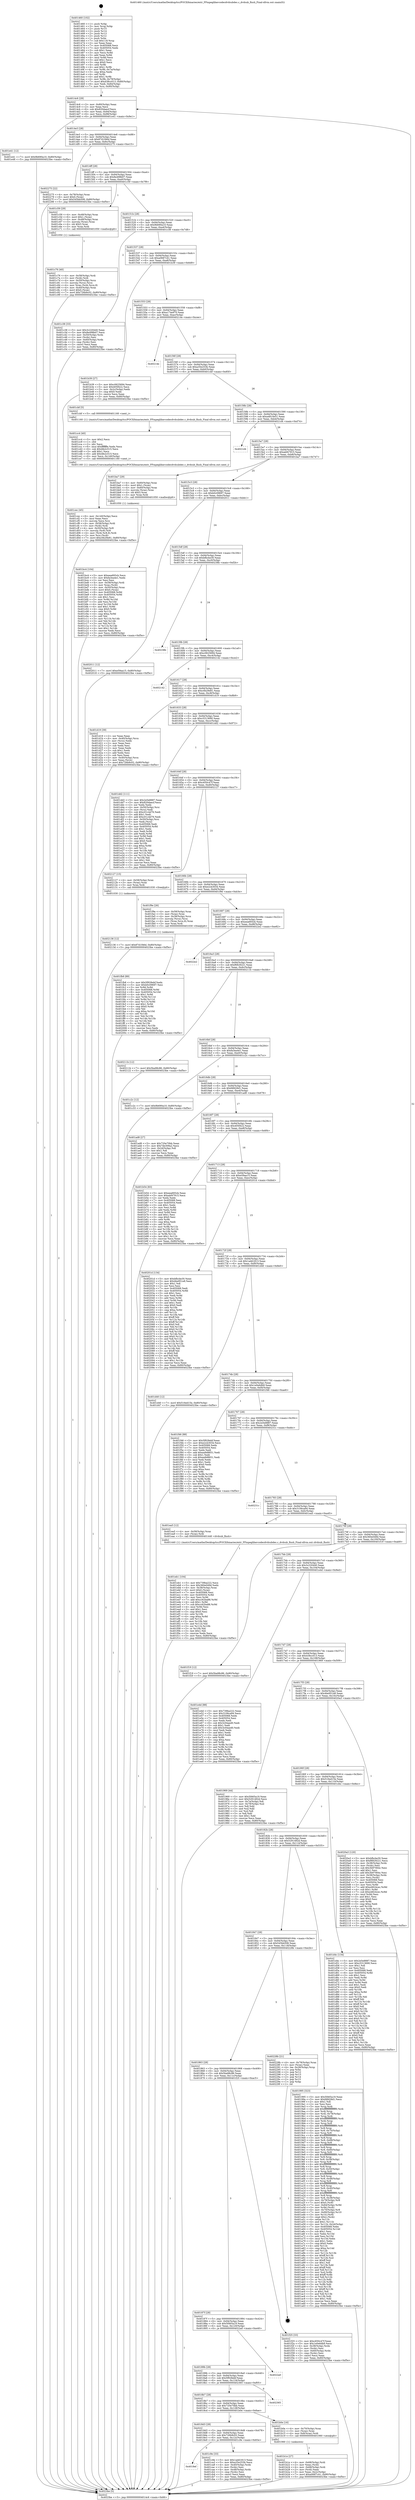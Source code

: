 digraph "0x401460" {
  label = "0x401460 (/mnt/c/Users/mathe/Desktop/tcc/POCII/binaries/extr_FFmpeglibavcodecdvdsubdec.c_dvdsub_flush_Final-ollvm.out::main(0))"
  labelloc = "t"
  node[shape=record]

  Entry [label="",width=0.3,height=0.3,shape=circle,fillcolor=black,style=filled]
  "0x4014c6" [label="{
     0x4014c6 [29]\l
     | [instrs]\l
     &nbsp;&nbsp;0x4014c6 \<+3\>: mov -0x80(%rbp),%eax\l
     &nbsp;&nbsp;0x4014c9 \<+2\>: mov %eax,%ecx\l
     &nbsp;&nbsp;0x4014cb \<+6\>: sub $0x820daecf,%ecx\l
     &nbsp;&nbsp;0x4014d1 \<+6\>: mov %eax,-0x94(%rbp)\l
     &nbsp;&nbsp;0x4014d7 \<+6\>: mov %ecx,-0x98(%rbp)\l
     &nbsp;&nbsp;0x4014dd \<+6\>: je 0000000000401e41 \<main+0x9e1\>\l
  }"]
  "0x401e41" [label="{
     0x401e41 [12]\l
     | [instrs]\l
     &nbsp;&nbsp;0x401e41 \<+7\>: movl $0x9b690a10,-0x80(%rbp)\l
     &nbsp;&nbsp;0x401e48 \<+5\>: jmp 00000000004023be \<main+0xf5e\>\l
  }"]
  "0x4014e3" [label="{
     0x4014e3 [28]\l
     | [instrs]\l
     &nbsp;&nbsp;0x4014e3 \<+5\>: jmp 00000000004014e8 \<main+0x88\>\l
     &nbsp;&nbsp;0x4014e8 \<+6\>: mov -0x94(%rbp),%eax\l
     &nbsp;&nbsp;0x4014ee \<+5\>: sub $0x87d1f46d,%eax\l
     &nbsp;&nbsp;0x4014f3 \<+6\>: mov %eax,-0x9c(%rbp)\l
     &nbsp;&nbsp;0x4014f9 \<+6\>: je 0000000000402275 \<main+0xe15\>\l
  }"]
  Exit [label="",width=0.3,height=0.3,shape=circle,fillcolor=black,style=filled,peripheries=2]
  "0x402275" [label="{
     0x402275 [22]\l
     | [instrs]\l
     &nbsp;&nbsp;0x402275 \<+4\>: mov -0x78(%rbp),%rax\l
     &nbsp;&nbsp;0x402279 \<+6\>: movl $0x0,(%rax)\l
     &nbsp;&nbsp;0x40227f \<+7\>: movl $0x545bb508,-0x80(%rbp)\l
     &nbsp;&nbsp;0x402286 \<+5\>: jmp 00000000004023be \<main+0xf5e\>\l
  }"]
  "0x4014ff" [label="{
     0x4014ff [28]\l
     | [instrs]\l
     &nbsp;&nbsp;0x4014ff \<+5\>: jmp 0000000000401504 \<main+0xa4\>\l
     &nbsp;&nbsp;0x401504 \<+6\>: mov -0x94(%rbp),%eax\l
     &nbsp;&nbsp;0x40150a \<+5\>: sub $0x8e498b07,%eax\l
     &nbsp;&nbsp;0x40150f \<+6\>: mov %eax,-0xa0(%rbp)\l
     &nbsp;&nbsp;0x401515 \<+6\>: je 0000000000401c59 \<main+0x7f9\>\l
  }"]
  "0x402136" [label="{
     0x402136 [12]\l
     | [instrs]\l
     &nbsp;&nbsp;0x402136 \<+7\>: movl $0x87d1f46d,-0x80(%rbp)\l
     &nbsp;&nbsp;0x40213d \<+5\>: jmp 00000000004023be \<main+0xf5e\>\l
  }"]
  "0x401c59" [label="{
     0x401c59 [29]\l
     | [instrs]\l
     &nbsp;&nbsp;0x401c59 \<+4\>: mov -0x48(%rbp),%rax\l
     &nbsp;&nbsp;0x401c5d \<+6\>: movl $0x1,(%rax)\l
     &nbsp;&nbsp;0x401c63 \<+4\>: mov -0x48(%rbp),%rax\l
     &nbsp;&nbsp;0x401c67 \<+3\>: movslq (%rax),%rax\l
     &nbsp;&nbsp;0x401c6a \<+4\>: shl $0x3,%rax\l
     &nbsp;&nbsp;0x401c6e \<+3\>: mov %rax,%rdi\l
     &nbsp;&nbsp;0x401c71 \<+5\>: call 0000000000401050 \<malloc@plt\>\l
     | [calls]\l
     &nbsp;&nbsp;0x401050 \{1\} (unknown)\l
  }"]
  "0x40151b" [label="{
     0x40151b [28]\l
     | [instrs]\l
     &nbsp;&nbsp;0x40151b \<+5\>: jmp 0000000000401520 \<main+0xc0\>\l
     &nbsp;&nbsp;0x401520 \<+6\>: mov -0x94(%rbp),%eax\l
     &nbsp;&nbsp;0x401526 \<+5\>: sub $0x9b690a10,%eax\l
     &nbsp;&nbsp;0x40152b \<+6\>: mov %eax,-0xa4(%rbp)\l
     &nbsp;&nbsp;0x401531 \<+6\>: je 0000000000401c38 \<main+0x7d8\>\l
  }"]
  "0x401fb8" [label="{
     0x401fb8 [89]\l
     | [instrs]\l
     &nbsp;&nbsp;0x401fb8 \<+5\>: mov $0x5f928ebf,%edx\l
     &nbsp;&nbsp;0x401fbd \<+5\>: mov $0xb0c09697,%esi\l
     &nbsp;&nbsp;0x401fc2 \<+3\>: xor %r8d,%r8d\l
     &nbsp;&nbsp;0x401fc5 \<+8\>: mov 0x405068,%r9d\l
     &nbsp;&nbsp;0x401fcd \<+8\>: mov 0x405054,%r10d\l
     &nbsp;&nbsp;0x401fd5 \<+4\>: sub $0x1,%r8d\l
     &nbsp;&nbsp;0x401fd9 \<+3\>: mov %r9d,%r11d\l
     &nbsp;&nbsp;0x401fdc \<+3\>: add %r8d,%r11d\l
     &nbsp;&nbsp;0x401fdf \<+4\>: imul %r11d,%r9d\l
     &nbsp;&nbsp;0x401fe3 \<+4\>: and $0x1,%r9d\l
     &nbsp;&nbsp;0x401fe7 \<+4\>: cmp $0x0,%r9d\l
     &nbsp;&nbsp;0x401feb \<+3\>: sete %bl\l
     &nbsp;&nbsp;0x401fee \<+4\>: cmp $0xa,%r10d\l
     &nbsp;&nbsp;0x401ff2 \<+4\>: setl %r14b\l
     &nbsp;&nbsp;0x401ff6 \<+3\>: mov %bl,%r15b\l
     &nbsp;&nbsp;0x401ff9 \<+3\>: and %r14b,%r15b\l
     &nbsp;&nbsp;0x401ffc \<+3\>: xor %r14b,%bl\l
     &nbsp;&nbsp;0x401fff \<+3\>: or %bl,%r15b\l
     &nbsp;&nbsp;0x402002 \<+4\>: test $0x1,%r15b\l
     &nbsp;&nbsp;0x402006 \<+3\>: cmovne %esi,%edx\l
     &nbsp;&nbsp;0x402009 \<+3\>: mov %edx,-0x80(%rbp)\l
     &nbsp;&nbsp;0x40200c \<+5\>: jmp 00000000004023be \<main+0xf5e\>\l
  }"]
  "0x401c38" [label="{
     0x401c38 [33]\l
     | [instrs]\l
     &nbsp;&nbsp;0x401c38 \<+5\>: mov $0x3c220440,%eax\l
     &nbsp;&nbsp;0x401c3d \<+5\>: mov $0x8e498b07,%ecx\l
     &nbsp;&nbsp;0x401c42 \<+4\>: mov -0x50(%rbp),%rdx\l
     &nbsp;&nbsp;0x401c46 \<+2\>: mov (%rdx),%esi\l
     &nbsp;&nbsp;0x401c48 \<+4\>: mov -0x60(%rbp),%rdx\l
     &nbsp;&nbsp;0x401c4c \<+2\>: cmp (%rdx),%esi\l
     &nbsp;&nbsp;0x401c4e \<+3\>: cmovl %ecx,%eax\l
     &nbsp;&nbsp;0x401c51 \<+3\>: mov %eax,-0x80(%rbp)\l
     &nbsp;&nbsp;0x401c54 \<+5\>: jmp 00000000004023be \<main+0xf5e\>\l
  }"]
  "0x401537" [label="{
     0x401537 [28]\l
     | [instrs]\l
     &nbsp;&nbsp;0x401537 \<+5\>: jmp 000000000040153c \<main+0xdc\>\l
     &nbsp;&nbsp;0x40153c \<+6\>: mov -0x94(%rbp),%eax\l
     &nbsp;&nbsp;0x401542 \<+5\>: sub $0xa0687c41,%eax\l
     &nbsp;&nbsp;0x401547 \<+6\>: mov %eax,-0xa8(%rbp)\l
     &nbsp;&nbsp;0x40154d \<+6\>: je 0000000000401b39 \<main+0x6d9\>\l
  }"]
  "0x401eb1" [label="{
     0x401eb1 [104]\l
     | [instrs]\l
     &nbsp;&nbsp;0x401eb1 \<+5\>: mov $0x739ba222,%ecx\l
     &nbsp;&nbsp;0x401eb6 \<+5\>: mov $0x360e049d,%edx\l
     &nbsp;&nbsp;0x401ebb \<+4\>: mov -0x38(%rbp),%rax\l
     &nbsp;&nbsp;0x401ebf \<+6\>: movl $0x0,(%rax)\l
     &nbsp;&nbsp;0x401ec5 \<+7\>: mov 0x405068,%esi\l
     &nbsp;&nbsp;0x401ecc \<+8\>: mov 0x405054,%r8d\l
     &nbsp;&nbsp;0x401ed4 \<+3\>: mov %esi,%r9d\l
     &nbsp;&nbsp;0x401ed7 \<+7\>: add $0xcc62ba88,%r9d\l
     &nbsp;&nbsp;0x401ede \<+4\>: sub $0x1,%r9d\l
     &nbsp;&nbsp;0x401ee2 \<+7\>: sub $0xcc62ba88,%r9d\l
     &nbsp;&nbsp;0x401ee9 \<+4\>: imul %r9d,%esi\l
     &nbsp;&nbsp;0x401eed \<+3\>: and $0x1,%esi\l
     &nbsp;&nbsp;0x401ef0 \<+3\>: cmp $0x0,%esi\l
     &nbsp;&nbsp;0x401ef3 \<+4\>: sete %r10b\l
     &nbsp;&nbsp;0x401ef7 \<+4\>: cmp $0xa,%r8d\l
     &nbsp;&nbsp;0x401efb \<+4\>: setl %r11b\l
     &nbsp;&nbsp;0x401eff \<+3\>: mov %r10b,%bl\l
     &nbsp;&nbsp;0x401f02 \<+3\>: and %r11b,%bl\l
     &nbsp;&nbsp;0x401f05 \<+3\>: xor %r11b,%r10b\l
     &nbsp;&nbsp;0x401f08 \<+3\>: or %r10b,%bl\l
     &nbsp;&nbsp;0x401f0b \<+3\>: test $0x1,%bl\l
     &nbsp;&nbsp;0x401f0e \<+3\>: cmovne %edx,%ecx\l
     &nbsp;&nbsp;0x401f11 \<+3\>: mov %ecx,-0x80(%rbp)\l
     &nbsp;&nbsp;0x401f14 \<+5\>: jmp 00000000004023be \<main+0xf5e\>\l
  }"]
  "0x401b39" [label="{
     0x401b39 [27]\l
     | [instrs]\l
     &nbsp;&nbsp;0x401b39 \<+5\>: mov $0xc0625694,%eax\l
     &nbsp;&nbsp;0x401b3e \<+5\>: mov $0x405f422,%ecx\l
     &nbsp;&nbsp;0x401b43 \<+3\>: mov -0x2c(%rbp),%edx\l
     &nbsp;&nbsp;0x401b46 \<+3\>: cmp $0x0,%edx\l
     &nbsp;&nbsp;0x401b49 \<+3\>: cmove %ecx,%eax\l
     &nbsp;&nbsp;0x401b4c \<+3\>: mov %eax,-0x80(%rbp)\l
     &nbsp;&nbsp;0x401b4f \<+5\>: jmp 00000000004023be \<main+0xf5e\>\l
  }"]
  "0x401553" [label="{
     0x401553 [28]\l
     | [instrs]\l
     &nbsp;&nbsp;0x401553 \<+5\>: jmp 0000000000401558 \<main+0xf8\>\l
     &nbsp;&nbsp;0x401558 \<+6\>: mov -0x94(%rbp),%eax\l
     &nbsp;&nbsp;0x40155e \<+5\>: sub $0xa174e970,%eax\l
     &nbsp;&nbsp;0x401563 \<+6\>: mov %eax,-0xac(%rbp)\l
     &nbsp;&nbsp;0x401569 \<+6\>: je 000000000040214e \<main+0xcee\>\l
  }"]
  "0x401cec" [label="{
     0x401cec [45]\l
     | [instrs]\l
     &nbsp;&nbsp;0x401cec \<+6\>: mov -0x140(%rbp),%ecx\l
     &nbsp;&nbsp;0x401cf2 \<+3\>: imul %eax,%ecx\l
     &nbsp;&nbsp;0x401cf5 \<+3\>: movslq %ecx,%rsi\l
     &nbsp;&nbsp;0x401cf8 \<+4\>: mov -0x58(%rbp),%rdi\l
     &nbsp;&nbsp;0x401cfc \<+3\>: mov (%rdi),%rdi\l
     &nbsp;&nbsp;0x401cff \<+4\>: mov -0x50(%rbp),%r8\l
     &nbsp;&nbsp;0x401d03 \<+3\>: movslq (%r8),%r8\l
     &nbsp;&nbsp;0x401d06 \<+4\>: mov (%rdi,%r8,8),%rdi\l
     &nbsp;&nbsp;0x401d0a \<+3\>: mov %rsi,(%rdi)\l
     &nbsp;&nbsp;0x401d0d \<+7\>: movl $0xc0b29e81,-0x80(%rbp)\l
     &nbsp;&nbsp;0x401d14 \<+5\>: jmp 00000000004023be \<main+0xf5e\>\l
  }"]
  "0x40214e" [label="{
     0x40214e\l
  }", style=dashed]
  "0x40156f" [label="{
     0x40156f [28]\l
     | [instrs]\l
     &nbsp;&nbsp;0x40156f \<+5\>: jmp 0000000000401574 \<main+0x114\>\l
     &nbsp;&nbsp;0x401574 \<+6\>: mov -0x94(%rbp),%eax\l
     &nbsp;&nbsp;0x40157a \<+5\>: sub $0xa35e253b,%eax\l
     &nbsp;&nbsp;0x40157f \<+6\>: mov %eax,-0xb0(%rbp)\l
     &nbsp;&nbsp;0x401585 \<+6\>: je 0000000000401cbf \<main+0x85f\>\l
  }"]
  "0x401cc4" [label="{
     0x401cc4 [40]\l
     | [instrs]\l
     &nbsp;&nbsp;0x401cc4 \<+5\>: mov $0x2,%ecx\l
     &nbsp;&nbsp;0x401cc9 \<+1\>: cltd\l
     &nbsp;&nbsp;0x401cca \<+2\>: idiv %ecx\l
     &nbsp;&nbsp;0x401ccc \<+6\>: imul $0xfffffffe,%edx,%ecx\l
     &nbsp;&nbsp;0x401cd2 \<+6\>: sub $0x4fe2c515,%ecx\l
     &nbsp;&nbsp;0x401cd8 \<+3\>: add $0x1,%ecx\l
     &nbsp;&nbsp;0x401cdb \<+6\>: add $0x4fe2c515,%ecx\l
     &nbsp;&nbsp;0x401ce1 \<+6\>: mov %ecx,-0x140(%rbp)\l
     &nbsp;&nbsp;0x401ce7 \<+5\>: call 0000000000401160 \<next_i\>\l
     | [calls]\l
     &nbsp;&nbsp;0x401160 \{1\} (/mnt/c/Users/mathe/Desktop/tcc/POCII/binaries/extr_FFmpeglibavcodecdvdsubdec.c_dvdsub_flush_Final-ollvm.out::next_i)\l
  }"]
  "0x401cbf" [label="{
     0x401cbf [5]\l
     | [instrs]\l
     &nbsp;&nbsp;0x401cbf \<+5\>: call 0000000000401160 \<next_i\>\l
     | [calls]\l
     &nbsp;&nbsp;0x401160 \{1\} (/mnt/c/Users/mathe/Desktop/tcc/POCII/binaries/extr_FFmpeglibavcodecdvdsubdec.c_dvdsub_flush_Final-ollvm.out::next_i)\l
  }"]
  "0x40158b" [label="{
     0x40158b [28]\l
     | [instrs]\l
     &nbsp;&nbsp;0x40158b \<+5\>: jmp 0000000000401590 \<main+0x130\>\l
     &nbsp;&nbsp;0x401590 \<+6\>: mov -0x94(%rbp),%eax\l
     &nbsp;&nbsp;0x401596 \<+5\>: sub $0xa4810e51,%eax\l
     &nbsp;&nbsp;0x40159b \<+6\>: mov %eax,-0xb4(%rbp)\l
     &nbsp;&nbsp;0x4015a1 \<+6\>: je 00000000004021d4 \<main+0xd74\>\l
  }"]
  "0x4018ef" [label="{
     0x4018ef\l
  }", style=dashed]
  "0x4021d4" [label="{
     0x4021d4\l
  }", style=dashed]
  "0x4015a7" [label="{
     0x4015a7 [28]\l
     | [instrs]\l
     &nbsp;&nbsp;0x4015a7 \<+5\>: jmp 00000000004015ac \<main+0x14c\>\l
     &nbsp;&nbsp;0x4015ac \<+6\>: mov -0x94(%rbp),%eax\l
     &nbsp;&nbsp;0x4015b2 \<+5\>: sub $0xabf47915,%eax\l
     &nbsp;&nbsp;0x4015b7 \<+6\>: mov %eax,-0xb8(%rbp)\l
     &nbsp;&nbsp;0x4015bd \<+6\>: je 0000000000401ba7 \<main+0x747\>\l
  }"]
  "0x401c9e" [label="{
     0x401c9e [33]\l
     | [instrs]\l
     &nbsp;&nbsp;0x401c9e \<+5\>: mov $0x1add1813,%eax\l
     &nbsp;&nbsp;0x401ca3 \<+5\>: mov $0xa35e253b,%ecx\l
     &nbsp;&nbsp;0x401ca8 \<+4\>: mov -0x40(%rbp),%rdx\l
     &nbsp;&nbsp;0x401cac \<+2\>: mov (%rdx),%esi\l
     &nbsp;&nbsp;0x401cae \<+4\>: mov -0x48(%rbp),%rdx\l
     &nbsp;&nbsp;0x401cb2 \<+2\>: cmp (%rdx),%esi\l
     &nbsp;&nbsp;0x401cb4 \<+3\>: cmovl %ecx,%eax\l
     &nbsp;&nbsp;0x401cb7 \<+3\>: mov %eax,-0x80(%rbp)\l
     &nbsp;&nbsp;0x401cba \<+5\>: jmp 00000000004023be \<main+0xf5e\>\l
  }"]
  "0x401ba7" [label="{
     0x401ba7 [29]\l
     | [instrs]\l
     &nbsp;&nbsp;0x401ba7 \<+4\>: mov -0x60(%rbp),%rax\l
     &nbsp;&nbsp;0x401bab \<+6\>: movl $0x1,(%rax)\l
     &nbsp;&nbsp;0x401bb1 \<+4\>: mov -0x60(%rbp),%rax\l
     &nbsp;&nbsp;0x401bb5 \<+3\>: movslq (%rax),%rax\l
     &nbsp;&nbsp;0x401bb8 \<+4\>: shl $0x3,%rax\l
     &nbsp;&nbsp;0x401bbc \<+3\>: mov %rax,%rdi\l
     &nbsp;&nbsp;0x401bbf \<+5\>: call 0000000000401050 \<malloc@plt\>\l
     | [calls]\l
     &nbsp;&nbsp;0x401050 \{1\} (unknown)\l
  }"]
  "0x4015c3" [label="{
     0x4015c3 [28]\l
     | [instrs]\l
     &nbsp;&nbsp;0x4015c3 \<+5\>: jmp 00000000004015c8 \<main+0x168\>\l
     &nbsp;&nbsp;0x4015c8 \<+6\>: mov -0x94(%rbp),%eax\l
     &nbsp;&nbsp;0x4015ce \<+5\>: sub $0xb0c09697,%eax\l
     &nbsp;&nbsp;0x4015d3 \<+6\>: mov %eax,-0xbc(%rbp)\l
     &nbsp;&nbsp;0x4015d9 \<+6\>: je 0000000000402011 \<main+0xbb1\>\l
  }"]
  "0x401c76" [label="{
     0x401c76 [40]\l
     | [instrs]\l
     &nbsp;&nbsp;0x401c76 \<+4\>: mov -0x58(%rbp),%rdi\l
     &nbsp;&nbsp;0x401c7a \<+3\>: mov (%rdi),%rdi\l
     &nbsp;&nbsp;0x401c7d \<+4\>: mov -0x50(%rbp),%rcx\l
     &nbsp;&nbsp;0x401c81 \<+3\>: movslq (%rcx),%rcx\l
     &nbsp;&nbsp;0x401c84 \<+4\>: mov %rax,(%rdi,%rcx,8)\l
     &nbsp;&nbsp;0x401c88 \<+4\>: mov -0x40(%rbp),%rax\l
     &nbsp;&nbsp;0x401c8c \<+6\>: movl $0x0,(%rax)\l
     &nbsp;&nbsp;0x401c92 \<+7\>: movl $0x726b9c02,-0x80(%rbp)\l
     &nbsp;&nbsp;0x401c99 \<+5\>: jmp 00000000004023be \<main+0xf5e\>\l
  }"]
  "0x402011" [label="{
     0x402011 [12]\l
     | [instrs]\l
     &nbsp;&nbsp;0x402011 \<+7\>: movl $0xe59aa15,-0x80(%rbp)\l
     &nbsp;&nbsp;0x402018 \<+5\>: jmp 00000000004023be \<main+0xf5e\>\l
  }"]
  "0x4015df" [label="{
     0x4015df [28]\l
     | [instrs]\l
     &nbsp;&nbsp;0x4015df \<+5\>: jmp 00000000004015e4 \<main+0x184\>\l
     &nbsp;&nbsp;0x4015e4 \<+6\>: mov -0x94(%rbp),%eax\l
     &nbsp;&nbsp;0x4015ea \<+5\>: sub $0xbfbcbe30,%eax\l
     &nbsp;&nbsp;0x4015ef \<+6\>: mov %eax,-0xc0(%rbp)\l
     &nbsp;&nbsp;0x4015f5 \<+6\>: je 000000000040238b \<main+0xf2b\>\l
  }"]
  "0x401bc4" [label="{
     0x401bc4 [104]\l
     | [instrs]\l
     &nbsp;&nbsp;0x401bc4 \<+5\>: mov $0xeea693cb,%ecx\l
     &nbsp;&nbsp;0x401bc9 \<+5\>: mov $0xfa3ea4e1,%edx\l
     &nbsp;&nbsp;0x401bce \<+2\>: xor %esi,%esi\l
     &nbsp;&nbsp;0x401bd0 \<+4\>: mov -0x58(%rbp),%rdi\l
     &nbsp;&nbsp;0x401bd4 \<+3\>: mov %rax,(%rdi)\l
     &nbsp;&nbsp;0x401bd7 \<+4\>: mov -0x50(%rbp),%rax\l
     &nbsp;&nbsp;0x401bdb \<+6\>: movl $0x0,(%rax)\l
     &nbsp;&nbsp;0x401be1 \<+8\>: mov 0x405068,%r8d\l
     &nbsp;&nbsp;0x401be9 \<+8\>: mov 0x405054,%r9d\l
     &nbsp;&nbsp;0x401bf1 \<+3\>: sub $0x1,%esi\l
     &nbsp;&nbsp;0x401bf4 \<+3\>: mov %r8d,%r10d\l
     &nbsp;&nbsp;0x401bf7 \<+3\>: add %esi,%r10d\l
     &nbsp;&nbsp;0x401bfa \<+4\>: imul %r10d,%r8d\l
     &nbsp;&nbsp;0x401bfe \<+4\>: and $0x1,%r8d\l
     &nbsp;&nbsp;0x401c02 \<+4\>: cmp $0x0,%r8d\l
     &nbsp;&nbsp;0x401c06 \<+4\>: sete %r11b\l
     &nbsp;&nbsp;0x401c0a \<+4\>: cmp $0xa,%r9d\l
     &nbsp;&nbsp;0x401c0e \<+3\>: setl %bl\l
     &nbsp;&nbsp;0x401c11 \<+3\>: mov %r11b,%r14b\l
     &nbsp;&nbsp;0x401c14 \<+3\>: and %bl,%r14b\l
     &nbsp;&nbsp;0x401c17 \<+3\>: xor %bl,%r11b\l
     &nbsp;&nbsp;0x401c1a \<+3\>: or %r11b,%r14b\l
     &nbsp;&nbsp;0x401c1d \<+4\>: test $0x1,%r14b\l
     &nbsp;&nbsp;0x401c21 \<+3\>: cmovne %edx,%ecx\l
     &nbsp;&nbsp;0x401c24 \<+3\>: mov %ecx,-0x80(%rbp)\l
     &nbsp;&nbsp;0x401c27 \<+5\>: jmp 00000000004023be \<main+0xf5e\>\l
  }"]
  "0x40238b" [label="{
     0x40238b\l
  }", style=dashed]
  "0x4015fb" [label="{
     0x4015fb [28]\l
     | [instrs]\l
     &nbsp;&nbsp;0x4015fb \<+5\>: jmp 0000000000401600 \<main+0x1a0\>\l
     &nbsp;&nbsp;0x401600 \<+6\>: mov -0x94(%rbp),%eax\l
     &nbsp;&nbsp;0x401606 \<+5\>: sub $0xc0625694,%eax\l
     &nbsp;&nbsp;0x40160b \<+6\>: mov %eax,-0xc4(%rbp)\l
     &nbsp;&nbsp;0x401611 \<+6\>: je 0000000000402142 \<main+0xce2\>\l
  }"]
  "0x401b1e" [label="{
     0x401b1e [27]\l
     | [instrs]\l
     &nbsp;&nbsp;0x401b1e \<+4\>: mov -0x68(%rbp),%rdi\l
     &nbsp;&nbsp;0x401b22 \<+2\>: mov %eax,(%rdi)\l
     &nbsp;&nbsp;0x401b24 \<+4\>: mov -0x68(%rbp),%rdi\l
     &nbsp;&nbsp;0x401b28 \<+2\>: mov (%rdi),%eax\l
     &nbsp;&nbsp;0x401b2a \<+3\>: mov %eax,-0x2c(%rbp)\l
     &nbsp;&nbsp;0x401b2d \<+7\>: movl $0xa0687c41,-0x80(%rbp)\l
     &nbsp;&nbsp;0x401b34 \<+5\>: jmp 00000000004023be \<main+0xf5e\>\l
  }"]
  "0x402142" [label="{
     0x402142\l
  }", style=dashed]
  "0x401617" [label="{
     0x401617 [28]\l
     | [instrs]\l
     &nbsp;&nbsp;0x401617 \<+5\>: jmp 000000000040161c \<main+0x1bc\>\l
     &nbsp;&nbsp;0x40161c \<+6\>: mov -0x94(%rbp),%eax\l
     &nbsp;&nbsp;0x401622 \<+5\>: sub $0xc0b29e81,%eax\l
     &nbsp;&nbsp;0x401627 \<+6\>: mov %eax,-0xc8(%rbp)\l
     &nbsp;&nbsp;0x40162d \<+6\>: je 0000000000401d19 \<main+0x8b9\>\l
  }"]
  "0x4018d3" [label="{
     0x4018d3 [28]\l
     | [instrs]\l
     &nbsp;&nbsp;0x4018d3 \<+5\>: jmp 00000000004018d8 \<main+0x478\>\l
     &nbsp;&nbsp;0x4018d8 \<+6\>: mov -0x94(%rbp),%eax\l
     &nbsp;&nbsp;0x4018de \<+5\>: sub $0x726b9c02,%eax\l
     &nbsp;&nbsp;0x4018e3 \<+6\>: mov %eax,-0x12c(%rbp)\l
     &nbsp;&nbsp;0x4018e9 \<+6\>: je 0000000000401c9e \<main+0x83e\>\l
  }"]
  "0x401d19" [label="{
     0x401d19 [39]\l
     | [instrs]\l
     &nbsp;&nbsp;0x401d19 \<+2\>: xor %eax,%eax\l
     &nbsp;&nbsp;0x401d1b \<+4\>: mov -0x40(%rbp),%rcx\l
     &nbsp;&nbsp;0x401d1f \<+2\>: mov (%rcx),%edx\l
     &nbsp;&nbsp;0x401d21 \<+2\>: mov %eax,%esi\l
     &nbsp;&nbsp;0x401d23 \<+2\>: sub %edx,%esi\l
     &nbsp;&nbsp;0x401d25 \<+2\>: mov %eax,%edx\l
     &nbsp;&nbsp;0x401d27 \<+3\>: sub $0x1,%edx\l
     &nbsp;&nbsp;0x401d2a \<+2\>: add %edx,%esi\l
     &nbsp;&nbsp;0x401d2c \<+2\>: sub %esi,%eax\l
     &nbsp;&nbsp;0x401d2e \<+4\>: mov -0x40(%rbp),%rcx\l
     &nbsp;&nbsp;0x401d32 \<+2\>: mov %eax,(%rcx)\l
     &nbsp;&nbsp;0x401d34 \<+7\>: movl $0x726b9c02,-0x80(%rbp)\l
     &nbsp;&nbsp;0x401d3b \<+5\>: jmp 00000000004023be \<main+0xf5e\>\l
  }"]
  "0x401633" [label="{
     0x401633 [28]\l
     | [instrs]\l
     &nbsp;&nbsp;0x401633 \<+5\>: jmp 0000000000401638 \<main+0x1d8\>\l
     &nbsp;&nbsp;0x401638 \<+6\>: mov -0x94(%rbp),%eax\l
     &nbsp;&nbsp;0x40163e \<+5\>: sub $0xc5313690,%eax\l
     &nbsp;&nbsp;0x401643 \<+6\>: mov %eax,-0xcc(%rbp)\l
     &nbsp;&nbsp;0x401649 \<+6\>: je 0000000000401dd2 \<main+0x972\>\l
  }"]
  "0x401b0e" [label="{
     0x401b0e [16]\l
     | [instrs]\l
     &nbsp;&nbsp;0x401b0e \<+4\>: mov -0x70(%rbp),%rax\l
     &nbsp;&nbsp;0x401b12 \<+3\>: mov (%rax),%rax\l
     &nbsp;&nbsp;0x401b15 \<+4\>: mov 0x8(%rax),%rdi\l
     &nbsp;&nbsp;0x401b19 \<+5\>: call 0000000000401060 \<atoi@plt\>\l
     | [calls]\l
     &nbsp;&nbsp;0x401060 \{1\} (unknown)\l
  }"]
  "0x401dd2" [label="{
     0x401dd2 [111]\l
     | [instrs]\l
     &nbsp;&nbsp;0x401dd2 \<+5\>: mov $0x2e5e8887,%eax\l
     &nbsp;&nbsp;0x401dd7 \<+5\>: mov $0x820daecf,%ecx\l
     &nbsp;&nbsp;0x401ddc \<+2\>: xor %edx,%edx\l
     &nbsp;&nbsp;0x401dde \<+4\>: mov -0x50(%rbp),%rsi\l
     &nbsp;&nbsp;0x401de2 \<+2\>: mov (%rsi),%edi\l
     &nbsp;&nbsp;0x401de4 \<+6\>: sub $0xc01c4d76,%edi\l
     &nbsp;&nbsp;0x401dea \<+3\>: add $0x1,%edi\l
     &nbsp;&nbsp;0x401ded \<+6\>: add $0xc01c4d76,%edi\l
     &nbsp;&nbsp;0x401df3 \<+4\>: mov -0x50(%rbp),%rsi\l
     &nbsp;&nbsp;0x401df7 \<+2\>: mov %edi,(%rsi)\l
     &nbsp;&nbsp;0x401df9 \<+7\>: mov 0x405068,%edi\l
     &nbsp;&nbsp;0x401e00 \<+8\>: mov 0x405054,%r8d\l
     &nbsp;&nbsp;0x401e08 \<+3\>: sub $0x1,%edx\l
     &nbsp;&nbsp;0x401e0b \<+3\>: mov %edi,%r9d\l
     &nbsp;&nbsp;0x401e0e \<+3\>: add %edx,%r9d\l
     &nbsp;&nbsp;0x401e11 \<+4\>: imul %r9d,%edi\l
     &nbsp;&nbsp;0x401e15 \<+3\>: and $0x1,%edi\l
     &nbsp;&nbsp;0x401e18 \<+3\>: cmp $0x0,%edi\l
     &nbsp;&nbsp;0x401e1b \<+4\>: sete %r10b\l
     &nbsp;&nbsp;0x401e1f \<+4\>: cmp $0xa,%r8d\l
     &nbsp;&nbsp;0x401e23 \<+4\>: setl %r11b\l
     &nbsp;&nbsp;0x401e27 \<+3\>: mov %r10b,%bl\l
     &nbsp;&nbsp;0x401e2a \<+3\>: and %r11b,%bl\l
     &nbsp;&nbsp;0x401e2d \<+3\>: xor %r11b,%r10b\l
     &nbsp;&nbsp;0x401e30 \<+3\>: or %r10b,%bl\l
     &nbsp;&nbsp;0x401e33 \<+3\>: test $0x1,%bl\l
     &nbsp;&nbsp;0x401e36 \<+3\>: cmovne %ecx,%eax\l
     &nbsp;&nbsp;0x401e39 \<+3\>: mov %eax,-0x80(%rbp)\l
     &nbsp;&nbsp;0x401e3c \<+5\>: jmp 00000000004023be \<main+0xf5e\>\l
  }"]
  "0x40164f" [label="{
     0x40164f [28]\l
     | [instrs]\l
     &nbsp;&nbsp;0x40164f \<+5\>: jmp 0000000000401654 \<main+0x1f4\>\l
     &nbsp;&nbsp;0x401654 \<+6\>: mov -0x94(%rbp),%eax\l
     &nbsp;&nbsp;0x40165a \<+5\>: sub $0xc650c47f,%eax\l
     &nbsp;&nbsp;0x40165f \<+6\>: mov %eax,-0xd0(%rbp)\l
     &nbsp;&nbsp;0x401665 \<+6\>: je 0000000000402127 \<main+0xcc7\>\l
  }"]
  "0x4018b7" [label="{
     0x4018b7 [28]\l
     | [instrs]\l
     &nbsp;&nbsp;0x4018b7 \<+5\>: jmp 00000000004018bc \<main+0x45c\>\l
     &nbsp;&nbsp;0x4018bc \<+6\>: mov -0x94(%rbp),%eax\l
     &nbsp;&nbsp;0x4018c2 \<+5\>: sub $0x720e70bb,%eax\l
     &nbsp;&nbsp;0x4018c7 \<+6\>: mov %eax,-0x128(%rbp)\l
     &nbsp;&nbsp;0x4018cd \<+6\>: je 0000000000401b0e \<main+0x6ae\>\l
  }"]
  "0x402127" [label="{
     0x402127 [15]\l
     | [instrs]\l
     &nbsp;&nbsp;0x402127 \<+4\>: mov -0x58(%rbp),%rax\l
     &nbsp;&nbsp;0x40212b \<+3\>: mov (%rax),%rax\l
     &nbsp;&nbsp;0x40212e \<+3\>: mov %rax,%rdi\l
     &nbsp;&nbsp;0x402131 \<+5\>: call 0000000000401030 \<free@plt\>\l
     | [calls]\l
     &nbsp;&nbsp;0x401030 \{1\} (unknown)\l
  }"]
  "0x40166b" [label="{
     0x40166b [28]\l
     | [instrs]\l
     &nbsp;&nbsp;0x40166b \<+5\>: jmp 0000000000401670 \<main+0x210\>\l
     &nbsp;&nbsp;0x401670 \<+6\>: mov -0x94(%rbp),%eax\l
     &nbsp;&nbsp;0x401676 \<+5\>: sub $0xe2cb3034,%eax\l
     &nbsp;&nbsp;0x40167b \<+6\>: mov %eax,-0xd4(%rbp)\l
     &nbsp;&nbsp;0x401681 \<+6\>: je 0000000000401f9e \<main+0xb3e\>\l
  }"]
  "0x402365" [label="{
     0x402365\l
  }", style=dashed]
  "0x401f9e" [label="{
     0x401f9e [26]\l
     | [instrs]\l
     &nbsp;&nbsp;0x401f9e \<+4\>: mov -0x58(%rbp),%rax\l
     &nbsp;&nbsp;0x401fa2 \<+3\>: mov (%rax),%rax\l
     &nbsp;&nbsp;0x401fa5 \<+4\>: mov -0x38(%rbp),%rcx\l
     &nbsp;&nbsp;0x401fa9 \<+3\>: movslq (%rcx),%rcx\l
     &nbsp;&nbsp;0x401fac \<+4\>: mov (%rax,%rcx,8),%rax\l
     &nbsp;&nbsp;0x401fb0 \<+3\>: mov %rax,%rdi\l
     &nbsp;&nbsp;0x401fb3 \<+5\>: call 0000000000401030 \<free@plt\>\l
     | [calls]\l
     &nbsp;&nbsp;0x401030 \{1\} (unknown)\l
  }"]
  "0x401687" [label="{
     0x401687 [28]\l
     | [instrs]\l
     &nbsp;&nbsp;0x401687 \<+5\>: jmp 000000000040168c \<main+0x22c\>\l
     &nbsp;&nbsp;0x40168c \<+6\>: mov -0x94(%rbp),%eax\l
     &nbsp;&nbsp;0x401692 \<+5\>: sub $0xeea693cb,%eax\l
     &nbsp;&nbsp;0x401697 \<+6\>: mov %eax,-0xd8(%rbp)\l
     &nbsp;&nbsp;0x40169d \<+6\>: je 00000000004022e2 \<main+0xe82\>\l
  }"]
  "0x40189b" [label="{
     0x40189b [28]\l
     | [instrs]\l
     &nbsp;&nbsp;0x40189b \<+5\>: jmp 00000000004018a0 \<main+0x440\>\l
     &nbsp;&nbsp;0x4018a0 \<+6\>: mov -0x94(%rbp),%eax\l
     &nbsp;&nbsp;0x4018a6 \<+5\>: sub $0x5f928ebf,%eax\l
     &nbsp;&nbsp;0x4018ab \<+6\>: mov %eax,-0x124(%rbp)\l
     &nbsp;&nbsp;0x4018b1 \<+6\>: je 0000000000402365 \<main+0xf05\>\l
  }"]
  "0x4022e2" [label="{
     0x4022e2\l
  }", style=dashed]
  "0x4016a3" [label="{
     0x4016a3 [28]\l
     | [instrs]\l
     &nbsp;&nbsp;0x4016a3 \<+5\>: jmp 00000000004016a8 \<main+0x248\>\l
     &nbsp;&nbsp;0x4016a8 \<+6\>: mov -0x94(%rbp),%eax\l
     &nbsp;&nbsp;0x4016ae \<+5\>: sub $0xf6829221,%eax\l
     &nbsp;&nbsp;0x4016b3 \<+6\>: mov %eax,-0xdc(%rbp)\l
     &nbsp;&nbsp;0x4016b9 \<+6\>: je 000000000040211b \<main+0xcbb\>\l
  }"]
  "0x4022a0" [label="{
     0x4022a0\l
  }", style=dashed]
  "0x40211b" [label="{
     0x40211b [12]\l
     | [instrs]\l
     &nbsp;&nbsp;0x40211b \<+7\>: movl $0x5ba98c86,-0x80(%rbp)\l
     &nbsp;&nbsp;0x402122 \<+5\>: jmp 00000000004023be \<main+0xf5e\>\l
  }"]
  "0x4016bf" [label="{
     0x4016bf [28]\l
     | [instrs]\l
     &nbsp;&nbsp;0x4016bf \<+5\>: jmp 00000000004016c4 \<main+0x264\>\l
     &nbsp;&nbsp;0x4016c4 \<+6\>: mov -0x94(%rbp),%eax\l
     &nbsp;&nbsp;0x4016ca \<+5\>: sub $0xfa3ea4e1,%eax\l
     &nbsp;&nbsp;0x4016cf \<+6\>: mov %eax,-0xe0(%rbp)\l
     &nbsp;&nbsp;0x4016d5 \<+6\>: je 0000000000401c2c \<main+0x7cc\>\l
  }"]
  "0x40187f" [label="{
     0x40187f [28]\l
     | [instrs]\l
     &nbsp;&nbsp;0x40187f \<+5\>: jmp 0000000000401884 \<main+0x424\>\l
     &nbsp;&nbsp;0x401884 \<+6\>: mov -0x94(%rbp),%eax\l
     &nbsp;&nbsp;0x40188a \<+5\>: sub $0x5f465a19,%eax\l
     &nbsp;&nbsp;0x40188f \<+6\>: mov %eax,-0x120(%rbp)\l
     &nbsp;&nbsp;0x401895 \<+6\>: je 00000000004022a0 \<main+0xe40\>\l
  }"]
  "0x401c2c" [label="{
     0x401c2c [12]\l
     | [instrs]\l
     &nbsp;&nbsp;0x401c2c \<+7\>: movl $0x9b690a10,-0x80(%rbp)\l
     &nbsp;&nbsp;0x401c33 \<+5\>: jmp 00000000004023be \<main+0xf5e\>\l
  }"]
  "0x4016db" [label="{
     0x4016db [28]\l
     | [instrs]\l
     &nbsp;&nbsp;0x4016db \<+5\>: jmp 00000000004016e0 \<main+0x280\>\l
     &nbsp;&nbsp;0x4016e0 \<+6\>: mov -0x94(%rbp),%eax\l
     &nbsp;&nbsp;0x4016e6 \<+5\>: sub $0xfdfd28d1,%eax\l
     &nbsp;&nbsp;0x4016eb \<+6\>: mov %eax,-0xe4(%rbp)\l
     &nbsp;&nbsp;0x4016f1 \<+6\>: je 0000000000401ad8 \<main+0x678\>\l
  }"]
  "0x401f25" [label="{
     0x401f25 [33]\l
     | [instrs]\l
     &nbsp;&nbsp;0x401f25 \<+5\>: mov $0xc650c47f,%eax\l
     &nbsp;&nbsp;0x401f2a \<+5\>: mov $0x1e0e6db9,%ecx\l
     &nbsp;&nbsp;0x401f2f \<+4\>: mov -0x38(%rbp),%rdx\l
     &nbsp;&nbsp;0x401f33 \<+2\>: mov (%rdx),%esi\l
     &nbsp;&nbsp;0x401f35 \<+4\>: mov -0x60(%rbp),%rdx\l
     &nbsp;&nbsp;0x401f39 \<+2\>: cmp (%rdx),%esi\l
     &nbsp;&nbsp;0x401f3b \<+3\>: cmovl %ecx,%eax\l
     &nbsp;&nbsp;0x401f3e \<+3\>: mov %eax,-0x80(%rbp)\l
     &nbsp;&nbsp;0x401f41 \<+5\>: jmp 00000000004023be \<main+0xf5e\>\l
  }"]
  "0x401ad8" [label="{
     0x401ad8 [27]\l
     | [instrs]\l
     &nbsp;&nbsp;0x401ad8 \<+5\>: mov $0x720e70bb,%eax\l
     &nbsp;&nbsp;0x401add \<+5\>: mov $0x7de309a2,%ecx\l
     &nbsp;&nbsp;0x401ae2 \<+3\>: mov -0x2d(%rbp),%dl\l
     &nbsp;&nbsp;0x401ae5 \<+3\>: test $0x1,%dl\l
     &nbsp;&nbsp;0x401ae8 \<+3\>: cmovne %ecx,%eax\l
     &nbsp;&nbsp;0x401aeb \<+3\>: mov %eax,-0x80(%rbp)\l
     &nbsp;&nbsp;0x401aee \<+5\>: jmp 00000000004023be \<main+0xf5e\>\l
  }"]
  "0x4016f7" [label="{
     0x4016f7 [28]\l
     | [instrs]\l
     &nbsp;&nbsp;0x4016f7 \<+5\>: jmp 00000000004016fc \<main+0x29c\>\l
     &nbsp;&nbsp;0x4016fc \<+6\>: mov -0x94(%rbp),%eax\l
     &nbsp;&nbsp;0x401702 \<+5\>: sub $0x405f422,%eax\l
     &nbsp;&nbsp;0x401707 \<+6\>: mov %eax,-0xe8(%rbp)\l
     &nbsp;&nbsp;0x40170d \<+6\>: je 0000000000401b54 \<main+0x6f4\>\l
  }"]
  "0x401863" [label="{
     0x401863 [28]\l
     | [instrs]\l
     &nbsp;&nbsp;0x401863 \<+5\>: jmp 0000000000401868 \<main+0x408\>\l
     &nbsp;&nbsp;0x401868 \<+6\>: mov -0x94(%rbp),%eax\l
     &nbsp;&nbsp;0x40186e \<+5\>: sub $0x5ba98c86,%eax\l
     &nbsp;&nbsp;0x401873 \<+6\>: mov %eax,-0x11c(%rbp)\l
     &nbsp;&nbsp;0x401879 \<+6\>: je 0000000000401f25 \<main+0xac5\>\l
  }"]
  "0x401b54" [label="{
     0x401b54 [83]\l
     | [instrs]\l
     &nbsp;&nbsp;0x401b54 \<+5\>: mov $0xeea693cb,%eax\l
     &nbsp;&nbsp;0x401b59 \<+5\>: mov $0xabf47915,%ecx\l
     &nbsp;&nbsp;0x401b5e \<+2\>: xor %edx,%edx\l
     &nbsp;&nbsp;0x401b60 \<+7\>: mov 0x405068,%esi\l
     &nbsp;&nbsp;0x401b67 \<+7\>: mov 0x405054,%edi\l
     &nbsp;&nbsp;0x401b6e \<+3\>: sub $0x1,%edx\l
     &nbsp;&nbsp;0x401b71 \<+3\>: mov %esi,%r8d\l
     &nbsp;&nbsp;0x401b74 \<+3\>: add %edx,%r8d\l
     &nbsp;&nbsp;0x401b77 \<+4\>: imul %r8d,%esi\l
     &nbsp;&nbsp;0x401b7b \<+3\>: and $0x1,%esi\l
     &nbsp;&nbsp;0x401b7e \<+3\>: cmp $0x0,%esi\l
     &nbsp;&nbsp;0x401b81 \<+4\>: sete %r9b\l
     &nbsp;&nbsp;0x401b85 \<+3\>: cmp $0xa,%edi\l
     &nbsp;&nbsp;0x401b88 \<+4\>: setl %r10b\l
     &nbsp;&nbsp;0x401b8c \<+3\>: mov %r9b,%r11b\l
     &nbsp;&nbsp;0x401b8f \<+3\>: and %r10b,%r11b\l
     &nbsp;&nbsp;0x401b92 \<+3\>: xor %r10b,%r9b\l
     &nbsp;&nbsp;0x401b95 \<+3\>: or %r9b,%r11b\l
     &nbsp;&nbsp;0x401b98 \<+4\>: test $0x1,%r11b\l
     &nbsp;&nbsp;0x401b9c \<+3\>: cmovne %ecx,%eax\l
     &nbsp;&nbsp;0x401b9f \<+3\>: mov %eax,-0x80(%rbp)\l
     &nbsp;&nbsp;0x401ba2 \<+5\>: jmp 00000000004023be \<main+0xf5e\>\l
  }"]
  "0x401713" [label="{
     0x401713 [28]\l
     | [instrs]\l
     &nbsp;&nbsp;0x401713 \<+5\>: jmp 0000000000401718 \<main+0x2b8\>\l
     &nbsp;&nbsp;0x401718 \<+6\>: mov -0x94(%rbp),%eax\l
     &nbsp;&nbsp;0x40171e \<+5\>: sub $0xe59aa15,%eax\l
     &nbsp;&nbsp;0x401723 \<+6\>: mov %eax,-0xec(%rbp)\l
     &nbsp;&nbsp;0x401729 \<+6\>: je 000000000040201d \<main+0xbbd\>\l
  }"]
  "0x40228b" [label="{
     0x40228b [21]\l
     | [instrs]\l
     &nbsp;&nbsp;0x40228b \<+4\>: mov -0x78(%rbp),%rax\l
     &nbsp;&nbsp;0x40228f \<+2\>: mov (%rax),%eax\l
     &nbsp;&nbsp;0x402291 \<+4\>: lea -0x28(%rbp),%rsp\l
     &nbsp;&nbsp;0x402295 \<+1\>: pop %rbx\l
     &nbsp;&nbsp;0x402296 \<+2\>: pop %r12\l
     &nbsp;&nbsp;0x402298 \<+2\>: pop %r13\l
     &nbsp;&nbsp;0x40229a \<+2\>: pop %r14\l
     &nbsp;&nbsp;0x40229c \<+2\>: pop %r15\l
     &nbsp;&nbsp;0x40229e \<+1\>: pop %rbp\l
     &nbsp;&nbsp;0x40229f \<+1\>: ret\l
  }"]
  "0x40201d" [label="{
     0x40201d [134]\l
     | [instrs]\l
     &nbsp;&nbsp;0x40201d \<+5\>: mov $0xbfbcbe30,%eax\l
     &nbsp;&nbsp;0x402022 \<+5\>: mov $0x4be951e8,%ecx\l
     &nbsp;&nbsp;0x402027 \<+2\>: mov $0x1,%dl\l
     &nbsp;&nbsp;0x402029 \<+2\>: xor %esi,%esi\l
     &nbsp;&nbsp;0x40202b \<+7\>: mov 0x405068,%edi\l
     &nbsp;&nbsp;0x402032 \<+8\>: mov 0x405054,%r8d\l
     &nbsp;&nbsp;0x40203a \<+3\>: sub $0x1,%esi\l
     &nbsp;&nbsp;0x40203d \<+3\>: mov %edi,%r9d\l
     &nbsp;&nbsp;0x402040 \<+3\>: add %esi,%r9d\l
     &nbsp;&nbsp;0x402043 \<+4\>: imul %r9d,%edi\l
     &nbsp;&nbsp;0x402047 \<+3\>: and $0x1,%edi\l
     &nbsp;&nbsp;0x40204a \<+3\>: cmp $0x0,%edi\l
     &nbsp;&nbsp;0x40204d \<+4\>: sete %r10b\l
     &nbsp;&nbsp;0x402051 \<+4\>: cmp $0xa,%r8d\l
     &nbsp;&nbsp;0x402055 \<+4\>: setl %r11b\l
     &nbsp;&nbsp;0x402059 \<+3\>: mov %r10b,%bl\l
     &nbsp;&nbsp;0x40205c \<+3\>: xor $0xff,%bl\l
     &nbsp;&nbsp;0x40205f \<+3\>: mov %r11b,%r14b\l
     &nbsp;&nbsp;0x402062 \<+4\>: xor $0xff,%r14b\l
     &nbsp;&nbsp;0x402066 \<+3\>: xor $0x0,%dl\l
     &nbsp;&nbsp;0x402069 \<+3\>: mov %bl,%r15b\l
     &nbsp;&nbsp;0x40206c \<+4\>: and $0x0,%r15b\l
     &nbsp;&nbsp;0x402070 \<+3\>: and %dl,%r10b\l
     &nbsp;&nbsp;0x402073 \<+3\>: mov %r14b,%r12b\l
     &nbsp;&nbsp;0x402076 \<+4\>: and $0x0,%r12b\l
     &nbsp;&nbsp;0x40207a \<+3\>: and %dl,%r11b\l
     &nbsp;&nbsp;0x40207d \<+3\>: or %r10b,%r15b\l
     &nbsp;&nbsp;0x402080 \<+3\>: or %r11b,%r12b\l
     &nbsp;&nbsp;0x402083 \<+3\>: xor %r12b,%r15b\l
     &nbsp;&nbsp;0x402086 \<+3\>: or %r14b,%bl\l
     &nbsp;&nbsp;0x402089 \<+3\>: xor $0xff,%bl\l
     &nbsp;&nbsp;0x40208c \<+3\>: or $0x0,%dl\l
     &nbsp;&nbsp;0x40208f \<+2\>: and %dl,%bl\l
     &nbsp;&nbsp;0x402091 \<+3\>: or %bl,%r15b\l
     &nbsp;&nbsp;0x402094 \<+4\>: test $0x1,%r15b\l
     &nbsp;&nbsp;0x402098 \<+3\>: cmovne %ecx,%eax\l
     &nbsp;&nbsp;0x40209b \<+3\>: mov %eax,-0x80(%rbp)\l
     &nbsp;&nbsp;0x40209e \<+5\>: jmp 00000000004023be \<main+0xf5e\>\l
  }"]
  "0x40172f" [label="{
     0x40172f [28]\l
     | [instrs]\l
     &nbsp;&nbsp;0x40172f \<+5\>: jmp 0000000000401734 \<main+0x2d4\>\l
     &nbsp;&nbsp;0x401734 \<+6\>: mov -0x94(%rbp),%eax\l
     &nbsp;&nbsp;0x40173a \<+5\>: sub $0x1add1813,%eax\l
     &nbsp;&nbsp;0x40173f \<+6\>: mov %eax,-0xf0(%rbp)\l
     &nbsp;&nbsp;0x401745 \<+6\>: je 0000000000401d40 \<main+0x8e0\>\l
  }"]
  "0x401847" [label="{
     0x401847 [28]\l
     | [instrs]\l
     &nbsp;&nbsp;0x401847 \<+5\>: jmp 000000000040184c \<main+0x3ec\>\l
     &nbsp;&nbsp;0x40184c \<+6\>: mov -0x94(%rbp),%eax\l
     &nbsp;&nbsp;0x401852 \<+5\>: sub $0x545bb508,%eax\l
     &nbsp;&nbsp;0x401857 \<+6\>: mov %eax,-0x118(%rbp)\l
     &nbsp;&nbsp;0x40185d \<+6\>: je 000000000040228b \<main+0xe2b\>\l
  }"]
  "0x401d40" [label="{
     0x401d40 [12]\l
     | [instrs]\l
     &nbsp;&nbsp;0x401d40 \<+7\>: movl $0x516ed15e,-0x80(%rbp)\l
     &nbsp;&nbsp;0x401d47 \<+5\>: jmp 00000000004023be \<main+0xf5e\>\l
  }"]
  "0x40174b" [label="{
     0x40174b [28]\l
     | [instrs]\l
     &nbsp;&nbsp;0x40174b \<+5\>: jmp 0000000000401750 \<main+0x2f0\>\l
     &nbsp;&nbsp;0x401750 \<+6\>: mov -0x94(%rbp),%eax\l
     &nbsp;&nbsp;0x401756 \<+5\>: sub $0x1e0e6db9,%eax\l
     &nbsp;&nbsp;0x40175b \<+6\>: mov %eax,-0xf4(%rbp)\l
     &nbsp;&nbsp;0x401761 \<+6\>: je 0000000000401f46 \<main+0xae6\>\l
  }"]
  "0x401995" [label="{
     0x401995 [323]\l
     | [instrs]\l
     &nbsp;&nbsp;0x401995 \<+5\>: mov $0x5f465a19,%eax\l
     &nbsp;&nbsp;0x40199a \<+5\>: mov $0xfdfd28d1,%ecx\l
     &nbsp;&nbsp;0x40199f \<+2\>: mov $0x1,%dl\l
     &nbsp;&nbsp;0x4019a1 \<+2\>: xor %esi,%esi\l
     &nbsp;&nbsp;0x4019a3 \<+3\>: mov %rsp,%rdi\l
     &nbsp;&nbsp;0x4019a6 \<+4\>: add $0xfffffffffffffff0,%rdi\l
     &nbsp;&nbsp;0x4019aa \<+3\>: mov %rdi,%rsp\l
     &nbsp;&nbsp;0x4019ad \<+4\>: mov %rdi,-0x78(%rbp)\l
     &nbsp;&nbsp;0x4019b1 \<+3\>: mov %rsp,%rdi\l
     &nbsp;&nbsp;0x4019b4 \<+4\>: add $0xfffffffffffffff0,%rdi\l
     &nbsp;&nbsp;0x4019b8 \<+3\>: mov %rdi,%rsp\l
     &nbsp;&nbsp;0x4019bb \<+3\>: mov %rsp,%r8\l
     &nbsp;&nbsp;0x4019be \<+4\>: add $0xfffffffffffffff0,%r8\l
     &nbsp;&nbsp;0x4019c2 \<+3\>: mov %r8,%rsp\l
     &nbsp;&nbsp;0x4019c5 \<+4\>: mov %r8,-0x70(%rbp)\l
     &nbsp;&nbsp;0x4019c9 \<+3\>: mov %rsp,%r8\l
     &nbsp;&nbsp;0x4019cc \<+4\>: add $0xfffffffffffffff0,%r8\l
     &nbsp;&nbsp;0x4019d0 \<+3\>: mov %r8,%rsp\l
     &nbsp;&nbsp;0x4019d3 \<+4\>: mov %r8,-0x68(%rbp)\l
     &nbsp;&nbsp;0x4019d7 \<+3\>: mov %rsp,%r8\l
     &nbsp;&nbsp;0x4019da \<+4\>: add $0xfffffffffffffff0,%r8\l
     &nbsp;&nbsp;0x4019de \<+3\>: mov %r8,%rsp\l
     &nbsp;&nbsp;0x4019e1 \<+4\>: mov %r8,-0x60(%rbp)\l
     &nbsp;&nbsp;0x4019e5 \<+3\>: mov %rsp,%r8\l
     &nbsp;&nbsp;0x4019e8 \<+4\>: add $0xfffffffffffffff0,%r8\l
     &nbsp;&nbsp;0x4019ec \<+3\>: mov %r8,%rsp\l
     &nbsp;&nbsp;0x4019ef \<+4\>: mov %r8,-0x58(%rbp)\l
     &nbsp;&nbsp;0x4019f3 \<+3\>: mov %rsp,%r8\l
     &nbsp;&nbsp;0x4019f6 \<+4\>: add $0xfffffffffffffff0,%r8\l
     &nbsp;&nbsp;0x4019fa \<+3\>: mov %r8,%rsp\l
     &nbsp;&nbsp;0x4019fd \<+4\>: mov %r8,-0x50(%rbp)\l
     &nbsp;&nbsp;0x401a01 \<+3\>: mov %rsp,%r8\l
     &nbsp;&nbsp;0x401a04 \<+4\>: add $0xfffffffffffffff0,%r8\l
     &nbsp;&nbsp;0x401a08 \<+3\>: mov %r8,%rsp\l
     &nbsp;&nbsp;0x401a0b \<+4\>: mov %r8,-0x48(%rbp)\l
     &nbsp;&nbsp;0x401a0f \<+3\>: mov %rsp,%r8\l
     &nbsp;&nbsp;0x401a12 \<+4\>: add $0xfffffffffffffff0,%r8\l
     &nbsp;&nbsp;0x401a16 \<+3\>: mov %r8,%rsp\l
     &nbsp;&nbsp;0x401a19 \<+4\>: mov %r8,-0x40(%rbp)\l
     &nbsp;&nbsp;0x401a1d \<+3\>: mov %rsp,%r8\l
     &nbsp;&nbsp;0x401a20 \<+4\>: add $0xfffffffffffffff0,%r8\l
     &nbsp;&nbsp;0x401a24 \<+3\>: mov %r8,%rsp\l
     &nbsp;&nbsp;0x401a27 \<+4\>: mov %r8,-0x38(%rbp)\l
     &nbsp;&nbsp;0x401a2b \<+4\>: mov -0x78(%rbp),%r8\l
     &nbsp;&nbsp;0x401a2f \<+7\>: movl $0x0,(%r8)\l
     &nbsp;&nbsp;0x401a36 \<+7\>: mov -0x84(%rbp),%r9d\l
     &nbsp;&nbsp;0x401a3d \<+3\>: mov %r9d,(%rdi)\l
     &nbsp;&nbsp;0x401a40 \<+4\>: mov -0x70(%rbp),%r8\l
     &nbsp;&nbsp;0x401a44 \<+7\>: mov -0x90(%rbp),%r10\l
     &nbsp;&nbsp;0x401a4b \<+3\>: mov %r10,(%r8)\l
     &nbsp;&nbsp;0x401a4e \<+3\>: cmpl $0x2,(%rdi)\l
     &nbsp;&nbsp;0x401a51 \<+4\>: setne %r11b\l
     &nbsp;&nbsp;0x401a55 \<+4\>: and $0x1,%r11b\l
     &nbsp;&nbsp;0x401a59 \<+4\>: mov %r11b,-0x2d(%rbp)\l
     &nbsp;&nbsp;0x401a5d \<+7\>: mov 0x405068,%ebx\l
     &nbsp;&nbsp;0x401a64 \<+8\>: mov 0x405054,%r14d\l
     &nbsp;&nbsp;0x401a6c \<+3\>: sub $0x1,%esi\l
     &nbsp;&nbsp;0x401a6f \<+3\>: mov %ebx,%r15d\l
     &nbsp;&nbsp;0x401a72 \<+3\>: add %esi,%r15d\l
     &nbsp;&nbsp;0x401a75 \<+4\>: imul %r15d,%ebx\l
     &nbsp;&nbsp;0x401a79 \<+3\>: and $0x1,%ebx\l
     &nbsp;&nbsp;0x401a7c \<+3\>: cmp $0x0,%ebx\l
     &nbsp;&nbsp;0x401a7f \<+4\>: sete %r11b\l
     &nbsp;&nbsp;0x401a83 \<+4\>: cmp $0xa,%r14d\l
     &nbsp;&nbsp;0x401a87 \<+4\>: setl %r12b\l
     &nbsp;&nbsp;0x401a8b \<+3\>: mov %r11b,%r13b\l
     &nbsp;&nbsp;0x401a8e \<+4\>: xor $0xff,%r13b\l
     &nbsp;&nbsp;0x401a92 \<+3\>: mov %r12b,%sil\l
     &nbsp;&nbsp;0x401a95 \<+4\>: xor $0xff,%sil\l
     &nbsp;&nbsp;0x401a99 \<+3\>: xor $0x1,%dl\l
     &nbsp;&nbsp;0x401a9c \<+3\>: mov %r13b,%dil\l
     &nbsp;&nbsp;0x401a9f \<+4\>: and $0xff,%dil\l
     &nbsp;&nbsp;0x401aa3 \<+3\>: and %dl,%r11b\l
     &nbsp;&nbsp;0x401aa6 \<+3\>: mov %sil,%r8b\l
     &nbsp;&nbsp;0x401aa9 \<+4\>: and $0xff,%r8b\l
     &nbsp;&nbsp;0x401aad \<+3\>: and %dl,%r12b\l
     &nbsp;&nbsp;0x401ab0 \<+3\>: or %r11b,%dil\l
     &nbsp;&nbsp;0x401ab3 \<+3\>: or %r12b,%r8b\l
     &nbsp;&nbsp;0x401ab6 \<+3\>: xor %r8b,%dil\l
     &nbsp;&nbsp;0x401ab9 \<+3\>: or %sil,%r13b\l
     &nbsp;&nbsp;0x401abc \<+4\>: xor $0xff,%r13b\l
     &nbsp;&nbsp;0x401ac0 \<+3\>: or $0x1,%dl\l
     &nbsp;&nbsp;0x401ac3 \<+3\>: and %dl,%r13b\l
     &nbsp;&nbsp;0x401ac6 \<+3\>: or %r13b,%dil\l
     &nbsp;&nbsp;0x401ac9 \<+4\>: test $0x1,%dil\l
     &nbsp;&nbsp;0x401acd \<+3\>: cmovne %ecx,%eax\l
     &nbsp;&nbsp;0x401ad0 \<+3\>: mov %eax,-0x80(%rbp)\l
     &nbsp;&nbsp;0x401ad3 \<+5\>: jmp 00000000004023be \<main+0xf5e\>\l
  }"]
  "0x401f46" [label="{
     0x401f46 [88]\l
     | [instrs]\l
     &nbsp;&nbsp;0x401f46 \<+5\>: mov $0x5f928ebf,%eax\l
     &nbsp;&nbsp;0x401f4b \<+5\>: mov $0xe2cb3034,%ecx\l
     &nbsp;&nbsp;0x401f50 \<+7\>: mov 0x405068,%edx\l
     &nbsp;&nbsp;0x401f57 \<+7\>: mov 0x405054,%esi\l
     &nbsp;&nbsp;0x401f5e \<+2\>: mov %edx,%edi\l
     &nbsp;&nbsp;0x401f60 \<+6\>: add $0xea9d8651,%edi\l
     &nbsp;&nbsp;0x401f66 \<+3\>: sub $0x1,%edi\l
     &nbsp;&nbsp;0x401f69 \<+6\>: sub $0xea9d8651,%edi\l
     &nbsp;&nbsp;0x401f6f \<+3\>: imul %edi,%edx\l
     &nbsp;&nbsp;0x401f72 \<+3\>: and $0x1,%edx\l
     &nbsp;&nbsp;0x401f75 \<+3\>: cmp $0x0,%edx\l
     &nbsp;&nbsp;0x401f78 \<+4\>: sete %r8b\l
     &nbsp;&nbsp;0x401f7c \<+3\>: cmp $0xa,%esi\l
     &nbsp;&nbsp;0x401f7f \<+4\>: setl %r9b\l
     &nbsp;&nbsp;0x401f83 \<+3\>: mov %r8b,%r10b\l
     &nbsp;&nbsp;0x401f86 \<+3\>: and %r9b,%r10b\l
     &nbsp;&nbsp;0x401f89 \<+3\>: xor %r9b,%r8b\l
     &nbsp;&nbsp;0x401f8c \<+3\>: or %r8b,%r10b\l
     &nbsp;&nbsp;0x401f8f \<+4\>: test $0x1,%r10b\l
     &nbsp;&nbsp;0x401f93 \<+3\>: cmovne %ecx,%eax\l
     &nbsp;&nbsp;0x401f96 \<+3\>: mov %eax,-0x80(%rbp)\l
     &nbsp;&nbsp;0x401f99 \<+5\>: jmp 00000000004023be \<main+0xf5e\>\l
  }"]
  "0x401767" [label="{
     0x401767 [28]\l
     | [instrs]\l
     &nbsp;&nbsp;0x401767 \<+5\>: jmp 000000000040176c \<main+0x30c\>\l
     &nbsp;&nbsp;0x40176c \<+6\>: mov -0x94(%rbp),%eax\l
     &nbsp;&nbsp;0x401772 \<+5\>: sub $0x2e5e8887,%eax\l
     &nbsp;&nbsp;0x401777 \<+6\>: mov %eax,-0xf8(%rbp)\l
     &nbsp;&nbsp;0x40177d \<+6\>: je 000000000040231c \<main+0xebc\>\l
  }"]
  "0x40182b" [label="{
     0x40182b [28]\l
     | [instrs]\l
     &nbsp;&nbsp;0x40182b \<+5\>: jmp 0000000000401830 \<main+0x3d0\>\l
     &nbsp;&nbsp;0x401830 \<+6\>: mov -0x94(%rbp),%eax\l
     &nbsp;&nbsp;0x401836 \<+5\>: sub $0x5291492d,%eax\l
     &nbsp;&nbsp;0x40183b \<+6\>: mov %eax,-0x114(%rbp)\l
     &nbsp;&nbsp;0x401841 \<+6\>: je 0000000000401995 \<main+0x535\>\l
  }"]
  "0x40231c" [label="{
     0x40231c\l
  }", style=dashed]
  "0x401783" [label="{
     0x401783 [28]\l
     | [instrs]\l
     &nbsp;&nbsp;0x401783 \<+5\>: jmp 0000000000401788 \<main+0x328\>\l
     &nbsp;&nbsp;0x401788 \<+6\>: mov -0x94(%rbp),%eax\l
     &nbsp;&nbsp;0x40178e \<+5\>: sub $0x3106ca94,%eax\l
     &nbsp;&nbsp;0x401793 \<+6\>: mov %eax,-0xfc(%rbp)\l
     &nbsp;&nbsp;0x401799 \<+6\>: je 0000000000401ea5 \<main+0xa45\>\l
  }"]
  "0x401d4c" [label="{
     0x401d4c [134]\l
     | [instrs]\l
     &nbsp;&nbsp;0x401d4c \<+5\>: mov $0x2e5e8887,%eax\l
     &nbsp;&nbsp;0x401d51 \<+5\>: mov $0xc5313690,%ecx\l
     &nbsp;&nbsp;0x401d56 \<+2\>: mov $0x1,%dl\l
     &nbsp;&nbsp;0x401d58 \<+2\>: xor %esi,%esi\l
     &nbsp;&nbsp;0x401d5a \<+7\>: mov 0x405068,%edi\l
     &nbsp;&nbsp;0x401d61 \<+8\>: mov 0x405054,%r8d\l
     &nbsp;&nbsp;0x401d69 \<+3\>: sub $0x1,%esi\l
     &nbsp;&nbsp;0x401d6c \<+3\>: mov %edi,%r9d\l
     &nbsp;&nbsp;0x401d6f \<+3\>: add %esi,%r9d\l
     &nbsp;&nbsp;0x401d72 \<+4\>: imul %r9d,%edi\l
     &nbsp;&nbsp;0x401d76 \<+3\>: and $0x1,%edi\l
     &nbsp;&nbsp;0x401d79 \<+3\>: cmp $0x0,%edi\l
     &nbsp;&nbsp;0x401d7c \<+4\>: sete %r10b\l
     &nbsp;&nbsp;0x401d80 \<+4\>: cmp $0xa,%r8d\l
     &nbsp;&nbsp;0x401d84 \<+4\>: setl %r11b\l
     &nbsp;&nbsp;0x401d88 \<+3\>: mov %r10b,%bl\l
     &nbsp;&nbsp;0x401d8b \<+3\>: xor $0xff,%bl\l
     &nbsp;&nbsp;0x401d8e \<+3\>: mov %r11b,%r14b\l
     &nbsp;&nbsp;0x401d91 \<+4\>: xor $0xff,%r14b\l
     &nbsp;&nbsp;0x401d95 \<+3\>: xor $0x0,%dl\l
     &nbsp;&nbsp;0x401d98 \<+3\>: mov %bl,%r15b\l
     &nbsp;&nbsp;0x401d9b \<+4\>: and $0x0,%r15b\l
     &nbsp;&nbsp;0x401d9f \<+3\>: and %dl,%r10b\l
     &nbsp;&nbsp;0x401da2 \<+3\>: mov %r14b,%r12b\l
     &nbsp;&nbsp;0x401da5 \<+4\>: and $0x0,%r12b\l
     &nbsp;&nbsp;0x401da9 \<+3\>: and %dl,%r11b\l
     &nbsp;&nbsp;0x401dac \<+3\>: or %r10b,%r15b\l
     &nbsp;&nbsp;0x401daf \<+3\>: or %r11b,%r12b\l
     &nbsp;&nbsp;0x401db2 \<+3\>: xor %r12b,%r15b\l
     &nbsp;&nbsp;0x401db5 \<+3\>: or %r14b,%bl\l
     &nbsp;&nbsp;0x401db8 \<+3\>: xor $0xff,%bl\l
     &nbsp;&nbsp;0x401dbb \<+3\>: or $0x0,%dl\l
     &nbsp;&nbsp;0x401dbe \<+2\>: and %dl,%bl\l
     &nbsp;&nbsp;0x401dc0 \<+3\>: or %bl,%r15b\l
     &nbsp;&nbsp;0x401dc3 \<+4\>: test $0x1,%r15b\l
     &nbsp;&nbsp;0x401dc7 \<+3\>: cmovne %ecx,%eax\l
     &nbsp;&nbsp;0x401dca \<+3\>: mov %eax,-0x80(%rbp)\l
     &nbsp;&nbsp;0x401dcd \<+5\>: jmp 00000000004023be \<main+0xf5e\>\l
  }"]
  "0x401ea5" [label="{
     0x401ea5 [12]\l
     | [instrs]\l
     &nbsp;&nbsp;0x401ea5 \<+4\>: mov -0x58(%rbp),%rax\l
     &nbsp;&nbsp;0x401ea9 \<+3\>: mov (%rax),%rdi\l
     &nbsp;&nbsp;0x401eac \<+5\>: call 0000000000401440 \<dvdsub_flush\>\l
     | [calls]\l
     &nbsp;&nbsp;0x401440 \{1\} (/mnt/c/Users/mathe/Desktop/tcc/POCII/binaries/extr_FFmpeglibavcodecdvdsubdec.c_dvdsub_flush_Final-ollvm.out::dvdsub_flush)\l
  }"]
  "0x40179f" [label="{
     0x40179f [28]\l
     | [instrs]\l
     &nbsp;&nbsp;0x40179f \<+5\>: jmp 00000000004017a4 \<main+0x344\>\l
     &nbsp;&nbsp;0x4017a4 \<+6\>: mov -0x94(%rbp),%eax\l
     &nbsp;&nbsp;0x4017aa \<+5\>: sub $0x360e049d,%eax\l
     &nbsp;&nbsp;0x4017af \<+6\>: mov %eax,-0x100(%rbp)\l
     &nbsp;&nbsp;0x4017b5 \<+6\>: je 0000000000401f19 \<main+0xab9\>\l
  }"]
  "0x40180f" [label="{
     0x40180f [28]\l
     | [instrs]\l
     &nbsp;&nbsp;0x40180f \<+5\>: jmp 0000000000401814 \<main+0x3b4\>\l
     &nbsp;&nbsp;0x401814 \<+6\>: mov -0x94(%rbp),%eax\l
     &nbsp;&nbsp;0x40181a \<+5\>: sub $0x516ed15e,%eax\l
     &nbsp;&nbsp;0x40181f \<+6\>: mov %eax,-0x110(%rbp)\l
     &nbsp;&nbsp;0x401825 \<+6\>: je 0000000000401d4c \<main+0x8ec\>\l
  }"]
  "0x401f19" [label="{
     0x401f19 [12]\l
     | [instrs]\l
     &nbsp;&nbsp;0x401f19 \<+7\>: movl $0x5ba98c86,-0x80(%rbp)\l
     &nbsp;&nbsp;0x401f20 \<+5\>: jmp 00000000004023be \<main+0xf5e\>\l
  }"]
  "0x4017bb" [label="{
     0x4017bb [28]\l
     | [instrs]\l
     &nbsp;&nbsp;0x4017bb \<+5\>: jmp 00000000004017c0 \<main+0x360\>\l
     &nbsp;&nbsp;0x4017c0 \<+6\>: mov -0x94(%rbp),%eax\l
     &nbsp;&nbsp;0x4017c6 \<+5\>: sub $0x3c220440,%eax\l
     &nbsp;&nbsp;0x4017cb \<+6\>: mov %eax,-0x104(%rbp)\l
     &nbsp;&nbsp;0x4017d1 \<+6\>: je 0000000000401e4d \<main+0x9ed\>\l
  }"]
  "0x4020a3" [label="{
     0x4020a3 [120]\l
     | [instrs]\l
     &nbsp;&nbsp;0x4020a3 \<+5\>: mov $0xbfbcbe30,%eax\l
     &nbsp;&nbsp;0x4020a8 \<+5\>: mov $0xf6829221,%ecx\l
     &nbsp;&nbsp;0x4020ad \<+4\>: mov -0x38(%rbp),%rdx\l
     &nbsp;&nbsp;0x4020b1 \<+2\>: mov (%rdx),%esi\l
     &nbsp;&nbsp;0x4020b3 \<+6\>: sub $0x3b97064c,%esi\l
     &nbsp;&nbsp;0x4020b9 \<+3\>: add $0x1,%esi\l
     &nbsp;&nbsp;0x4020bc \<+6\>: add $0x3b97064c,%esi\l
     &nbsp;&nbsp;0x4020c2 \<+4\>: mov -0x38(%rbp),%rdx\l
     &nbsp;&nbsp;0x4020c6 \<+2\>: mov %esi,(%rdx)\l
     &nbsp;&nbsp;0x4020c8 \<+7\>: mov 0x405068,%esi\l
     &nbsp;&nbsp;0x4020cf \<+7\>: mov 0x405054,%edi\l
     &nbsp;&nbsp;0x4020d6 \<+3\>: mov %esi,%r8d\l
     &nbsp;&nbsp;0x4020d9 \<+7\>: add $0xe4824cec,%r8d\l
     &nbsp;&nbsp;0x4020e0 \<+4\>: sub $0x1,%r8d\l
     &nbsp;&nbsp;0x4020e4 \<+7\>: sub $0xe4824cec,%r8d\l
     &nbsp;&nbsp;0x4020eb \<+4\>: imul %r8d,%esi\l
     &nbsp;&nbsp;0x4020ef \<+3\>: and $0x1,%esi\l
     &nbsp;&nbsp;0x4020f2 \<+3\>: cmp $0x0,%esi\l
     &nbsp;&nbsp;0x4020f5 \<+4\>: sete %r9b\l
     &nbsp;&nbsp;0x4020f9 \<+3\>: cmp $0xa,%edi\l
     &nbsp;&nbsp;0x4020fc \<+4\>: setl %r10b\l
     &nbsp;&nbsp;0x402100 \<+3\>: mov %r9b,%r11b\l
     &nbsp;&nbsp;0x402103 \<+3\>: and %r10b,%r11b\l
     &nbsp;&nbsp;0x402106 \<+3\>: xor %r10b,%r9b\l
     &nbsp;&nbsp;0x402109 \<+3\>: or %r9b,%r11b\l
     &nbsp;&nbsp;0x40210c \<+4\>: test $0x1,%r11b\l
     &nbsp;&nbsp;0x402110 \<+3\>: cmovne %ecx,%eax\l
     &nbsp;&nbsp;0x402113 \<+3\>: mov %eax,-0x80(%rbp)\l
     &nbsp;&nbsp;0x402116 \<+5\>: jmp 00000000004023be \<main+0xf5e\>\l
  }"]
  "0x401e4d" [label="{
     0x401e4d [88]\l
     | [instrs]\l
     &nbsp;&nbsp;0x401e4d \<+5\>: mov $0x739ba222,%eax\l
     &nbsp;&nbsp;0x401e52 \<+5\>: mov $0x3106ca94,%ecx\l
     &nbsp;&nbsp;0x401e57 \<+7\>: mov 0x405068,%edx\l
     &nbsp;&nbsp;0x401e5e \<+7\>: mov 0x405054,%esi\l
     &nbsp;&nbsp;0x401e65 \<+2\>: mov %edx,%edi\l
     &nbsp;&nbsp;0x401e67 \<+6\>: sub $0x3c04aed0,%edi\l
     &nbsp;&nbsp;0x401e6d \<+3\>: sub $0x1,%edi\l
     &nbsp;&nbsp;0x401e70 \<+6\>: add $0x3c04aed0,%edi\l
     &nbsp;&nbsp;0x401e76 \<+3\>: imul %edi,%edx\l
     &nbsp;&nbsp;0x401e79 \<+3\>: and $0x1,%edx\l
     &nbsp;&nbsp;0x401e7c \<+3\>: cmp $0x0,%edx\l
     &nbsp;&nbsp;0x401e7f \<+4\>: sete %r8b\l
     &nbsp;&nbsp;0x401e83 \<+3\>: cmp $0xa,%esi\l
     &nbsp;&nbsp;0x401e86 \<+4\>: setl %r9b\l
     &nbsp;&nbsp;0x401e8a \<+3\>: mov %r8b,%r10b\l
     &nbsp;&nbsp;0x401e8d \<+3\>: and %r9b,%r10b\l
     &nbsp;&nbsp;0x401e90 \<+3\>: xor %r9b,%r8b\l
     &nbsp;&nbsp;0x401e93 \<+3\>: or %r8b,%r10b\l
     &nbsp;&nbsp;0x401e96 \<+4\>: test $0x1,%r10b\l
     &nbsp;&nbsp;0x401e9a \<+3\>: cmovne %ecx,%eax\l
     &nbsp;&nbsp;0x401e9d \<+3\>: mov %eax,-0x80(%rbp)\l
     &nbsp;&nbsp;0x401ea0 \<+5\>: jmp 00000000004023be \<main+0xf5e\>\l
  }"]
  "0x4017d7" [label="{
     0x4017d7 [28]\l
     | [instrs]\l
     &nbsp;&nbsp;0x4017d7 \<+5\>: jmp 00000000004017dc \<main+0x37c\>\l
     &nbsp;&nbsp;0x4017dc \<+6\>: mov -0x94(%rbp),%eax\l
     &nbsp;&nbsp;0x4017e2 \<+5\>: sub $0x438cc013,%eax\l
     &nbsp;&nbsp;0x4017e7 \<+6\>: mov %eax,-0x108(%rbp)\l
     &nbsp;&nbsp;0x4017ed \<+6\>: je 0000000000401969 \<main+0x509\>\l
  }"]
  "0x401460" [label="{
     0x401460 [102]\l
     | [instrs]\l
     &nbsp;&nbsp;0x401460 \<+1\>: push %rbp\l
     &nbsp;&nbsp;0x401461 \<+3\>: mov %rsp,%rbp\l
     &nbsp;&nbsp;0x401464 \<+2\>: push %r15\l
     &nbsp;&nbsp;0x401466 \<+2\>: push %r14\l
     &nbsp;&nbsp;0x401468 \<+2\>: push %r13\l
     &nbsp;&nbsp;0x40146a \<+2\>: push %r12\l
     &nbsp;&nbsp;0x40146c \<+1\>: push %rbx\l
     &nbsp;&nbsp;0x40146d \<+7\>: sub $0x118,%rsp\l
     &nbsp;&nbsp;0x401474 \<+2\>: xor %eax,%eax\l
     &nbsp;&nbsp;0x401476 \<+7\>: mov 0x405068,%ecx\l
     &nbsp;&nbsp;0x40147d \<+7\>: mov 0x405054,%edx\l
     &nbsp;&nbsp;0x401484 \<+3\>: sub $0x1,%eax\l
     &nbsp;&nbsp;0x401487 \<+3\>: mov %ecx,%r8d\l
     &nbsp;&nbsp;0x40148a \<+3\>: add %eax,%r8d\l
     &nbsp;&nbsp;0x40148d \<+4\>: imul %r8d,%ecx\l
     &nbsp;&nbsp;0x401491 \<+3\>: and $0x1,%ecx\l
     &nbsp;&nbsp;0x401494 \<+3\>: cmp $0x0,%ecx\l
     &nbsp;&nbsp;0x401497 \<+4\>: sete %r9b\l
     &nbsp;&nbsp;0x40149b \<+4\>: and $0x1,%r9b\l
     &nbsp;&nbsp;0x40149f \<+4\>: mov %r9b,-0x7a(%rbp)\l
     &nbsp;&nbsp;0x4014a3 \<+3\>: cmp $0xa,%edx\l
     &nbsp;&nbsp;0x4014a6 \<+4\>: setl %r9b\l
     &nbsp;&nbsp;0x4014aa \<+4\>: and $0x1,%r9b\l
     &nbsp;&nbsp;0x4014ae \<+4\>: mov %r9b,-0x79(%rbp)\l
     &nbsp;&nbsp;0x4014b2 \<+7\>: movl $0x438cc013,-0x80(%rbp)\l
     &nbsp;&nbsp;0x4014b9 \<+6\>: mov %edi,-0x84(%rbp)\l
     &nbsp;&nbsp;0x4014bf \<+7\>: mov %rsi,-0x90(%rbp)\l
  }"]
  "0x401969" [label="{
     0x401969 [44]\l
     | [instrs]\l
     &nbsp;&nbsp;0x401969 \<+5\>: mov $0x5f465a19,%eax\l
     &nbsp;&nbsp;0x40196e \<+5\>: mov $0x5291492d,%ecx\l
     &nbsp;&nbsp;0x401973 \<+3\>: mov -0x7a(%rbp),%dl\l
     &nbsp;&nbsp;0x401976 \<+4\>: mov -0x79(%rbp),%sil\l
     &nbsp;&nbsp;0x40197a \<+3\>: mov %dl,%dil\l
     &nbsp;&nbsp;0x40197d \<+3\>: and %sil,%dil\l
     &nbsp;&nbsp;0x401980 \<+3\>: xor %sil,%dl\l
     &nbsp;&nbsp;0x401983 \<+3\>: or %dl,%dil\l
     &nbsp;&nbsp;0x401986 \<+4\>: test $0x1,%dil\l
     &nbsp;&nbsp;0x40198a \<+3\>: cmovne %ecx,%eax\l
     &nbsp;&nbsp;0x40198d \<+3\>: mov %eax,-0x80(%rbp)\l
     &nbsp;&nbsp;0x401990 \<+5\>: jmp 00000000004023be \<main+0xf5e\>\l
  }"]
  "0x4017f3" [label="{
     0x4017f3 [28]\l
     | [instrs]\l
     &nbsp;&nbsp;0x4017f3 \<+5\>: jmp 00000000004017f8 \<main+0x398\>\l
     &nbsp;&nbsp;0x4017f8 \<+6\>: mov -0x94(%rbp),%eax\l
     &nbsp;&nbsp;0x4017fe \<+5\>: sub $0x4be951e8,%eax\l
     &nbsp;&nbsp;0x401803 \<+6\>: mov %eax,-0x10c(%rbp)\l
     &nbsp;&nbsp;0x401809 \<+6\>: je 00000000004020a3 \<main+0xc43\>\l
  }"]
  "0x4023be" [label="{
     0x4023be [5]\l
     | [instrs]\l
     &nbsp;&nbsp;0x4023be \<+5\>: jmp 00000000004014c6 \<main+0x66\>\l
  }"]
  Entry -> "0x401460" [label=" 1"]
  "0x4014c6" -> "0x401e41" [label=" 1"]
  "0x4014c6" -> "0x4014e3" [label=" 32"]
  "0x40228b" -> Exit [label=" 1"]
  "0x4014e3" -> "0x402275" [label=" 1"]
  "0x4014e3" -> "0x4014ff" [label=" 31"]
  "0x402275" -> "0x4023be" [label=" 1"]
  "0x4014ff" -> "0x401c59" [label=" 1"]
  "0x4014ff" -> "0x40151b" [label=" 30"]
  "0x402136" -> "0x4023be" [label=" 1"]
  "0x40151b" -> "0x401c38" [label=" 2"]
  "0x40151b" -> "0x401537" [label=" 28"]
  "0x402127" -> "0x402136" [label=" 1"]
  "0x401537" -> "0x401b39" [label=" 1"]
  "0x401537" -> "0x401553" [label=" 27"]
  "0x40211b" -> "0x4023be" [label=" 1"]
  "0x401553" -> "0x40214e" [label=" 0"]
  "0x401553" -> "0x40156f" [label=" 27"]
  "0x4020a3" -> "0x4023be" [label=" 1"]
  "0x40156f" -> "0x401cbf" [label=" 1"]
  "0x40156f" -> "0x40158b" [label=" 26"]
  "0x40201d" -> "0x4023be" [label=" 1"]
  "0x40158b" -> "0x4021d4" [label=" 0"]
  "0x40158b" -> "0x4015a7" [label=" 26"]
  "0x402011" -> "0x4023be" [label=" 1"]
  "0x4015a7" -> "0x401ba7" [label=" 1"]
  "0x4015a7" -> "0x4015c3" [label=" 25"]
  "0x401fb8" -> "0x4023be" [label=" 1"]
  "0x4015c3" -> "0x402011" [label=" 1"]
  "0x4015c3" -> "0x4015df" [label=" 24"]
  "0x401f46" -> "0x4023be" [label=" 1"]
  "0x4015df" -> "0x40238b" [label=" 0"]
  "0x4015df" -> "0x4015fb" [label=" 24"]
  "0x401f25" -> "0x4023be" [label=" 2"]
  "0x4015fb" -> "0x402142" [label=" 0"]
  "0x4015fb" -> "0x401617" [label=" 24"]
  "0x401f19" -> "0x4023be" [label=" 1"]
  "0x401617" -> "0x401d19" [label=" 1"]
  "0x401617" -> "0x401633" [label=" 23"]
  "0x401eb1" -> "0x4023be" [label=" 1"]
  "0x401633" -> "0x401dd2" [label=" 1"]
  "0x401633" -> "0x40164f" [label=" 22"]
  "0x401ea5" -> "0x401eb1" [label=" 1"]
  "0x40164f" -> "0x402127" [label=" 1"]
  "0x40164f" -> "0x40166b" [label=" 21"]
  "0x401e41" -> "0x4023be" [label=" 1"]
  "0x40166b" -> "0x401f9e" [label=" 1"]
  "0x40166b" -> "0x401687" [label=" 20"]
  "0x401dd2" -> "0x4023be" [label=" 1"]
  "0x401687" -> "0x4022e2" [label=" 0"]
  "0x401687" -> "0x4016a3" [label=" 20"]
  "0x401d40" -> "0x4023be" [label=" 1"]
  "0x4016a3" -> "0x40211b" [label=" 1"]
  "0x4016a3" -> "0x4016bf" [label=" 19"]
  "0x401d19" -> "0x4023be" [label=" 1"]
  "0x4016bf" -> "0x401c2c" [label=" 1"]
  "0x4016bf" -> "0x4016db" [label=" 18"]
  "0x401cc4" -> "0x401cec" [label=" 1"]
  "0x4016db" -> "0x401ad8" [label=" 1"]
  "0x4016db" -> "0x4016f7" [label=" 17"]
  "0x401cbf" -> "0x401cc4" [label=" 1"]
  "0x4016f7" -> "0x401b54" [label=" 1"]
  "0x4016f7" -> "0x401713" [label=" 16"]
  "0x4018d3" -> "0x4018ef" [label=" 0"]
  "0x401713" -> "0x40201d" [label=" 1"]
  "0x401713" -> "0x40172f" [label=" 15"]
  "0x4018d3" -> "0x401c9e" [label=" 2"]
  "0x40172f" -> "0x401d40" [label=" 1"]
  "0x40172f" -> "0x40174b" [label=" 14"]
  "0x401c59" -> "0x401c76" [label=" 1"]
  "0x40174b" -> "0x401f46" [label=" 1"]
  "0x40174b" -> "0x401767" [label=" 13"]
  "0x401c38" -> "0x4023be" [label=" 2"]
  "0x401767" -> "0x40231c" [label=" 0"]
  "0x401767" -> "0x401783" [label=" 13"]
  "0x401bc4" -> "0x4023be" [label=" 1"]
  "0x401783" -> "0x401ea5" [label=" 1"]
  "0x401783" -> "0x40179f" [label=" 12"]
  "0x401ba7" -> "0x401bc4" [label=" 1"]
  "0x40179f" -> "0x401f19" [label=" 1"]
  "0x40179f" -> "0x4017bb" [label=" 11"]
  "0x401b39" -> "0x4023be" [label=" 1"]
  "0x4017bb" -> "0x401e4d" [label=" 1"]
  "0x4017bb" -> "0x4017d7" [label=" 10"]
  "0x401b1e" -> "0x4023be" [label=" 1"]
  "0x4017d7" -> "0x401969" [label=" 1"]
  "0x4017d7" -> "0x4017f3" [label=" 9"]
  "0x401969" -> "0x4023be" [label=" 1"]
  "0x401460" -> "0x4014c6" [label=" 1"]
  "0x4023be" -> "0x4014c6" [label=" 32"]
  "0x401b0e" -> "0x401b1e" [label=" 1"]
  "0x4017f3" -> "0x4020a3" [label=" 1"]
  "0x4017f3" -> "0x40180f" [label=" 8"]
  "0x401b54" -> "0x4023be" [label=" 1"]
  "0x40180f" -> "0x401d4c" [label=" 1"]
  "0x40180f" -> "0x40182b" [label=" 7"]
  "0x401c2c" -> "0x4023be" [label=" 1"]
  "0x40182b" -> "0x401995" [label=" 1"]
  "0x40182b" -> "0x401847" [label=" 6"]
  "0x401c76" -> "0x4023be" [label=" 1"]
  "0x401995" -> "0x4023be" [label=" 1"]
  "0x401ad8" -> "0x4023be" [label=" 1"]
  "0x401f9e" -> "0x401fb8" [label=" 1"]
  "0x401847" -> "0x40228b" [label=" 1"]
  "0x401847" -> "0x401863" [label=" 5"]
  "0x401c9e" -> "0x4023be" [label=" 2"]
  "0x401863" -> "0x401f25" [label=" 2"]
  "0x401863" -> "0x40187f" [label=" 3"]
  "0x401cec" -> "0x4023be" [label=" 1"]
  "0x40187f" -> "0x4022a0" [label=" 0"]
  "0x40187f" -> "0x40189b" [label=" 3"]
  "0x401d4c" -> "0x4023be" [label=" 1"]
  "0x40189b" -> "0x402365" [label=" 0"]
  "0x40189b" -> "0x4018b7" [label=" 3"]
  "0x401e4d" -> "0x4023be" [label=" 1"]
  "0x4018b7" -> "0x401b0e" [label=" 1"]
  "0x4018b7" -> "0x4018d3" [label=" 2"]
}
